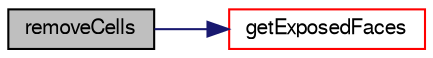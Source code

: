 digraph "removeCells"
{
  bgcolor="transparent";
  edge [fontname="FreeSans",fontsize="10",labelfontname="FreeSans",labelfontsize="10"];
  node [fontname="FreeSans",fontsize="10",shape=record];
  rankdir="LR";
  Node0 [label="removeCells",height=0.2,width=0.4,color="black", fillcolor="grey75", style="filled", fontcolor="black"];
  Node0 -> Node1 [color="midnightblue",fontsize="10",style="solid",fontname="FreeSans"];
  Node1 [label="getExposedFaces",height=0.2,width=0.4,color="red",URL="$a21698.html#af7d0a466fd22f2b7991edb7423dde021",tooltip="Get labels of exposed faces. "];
}
